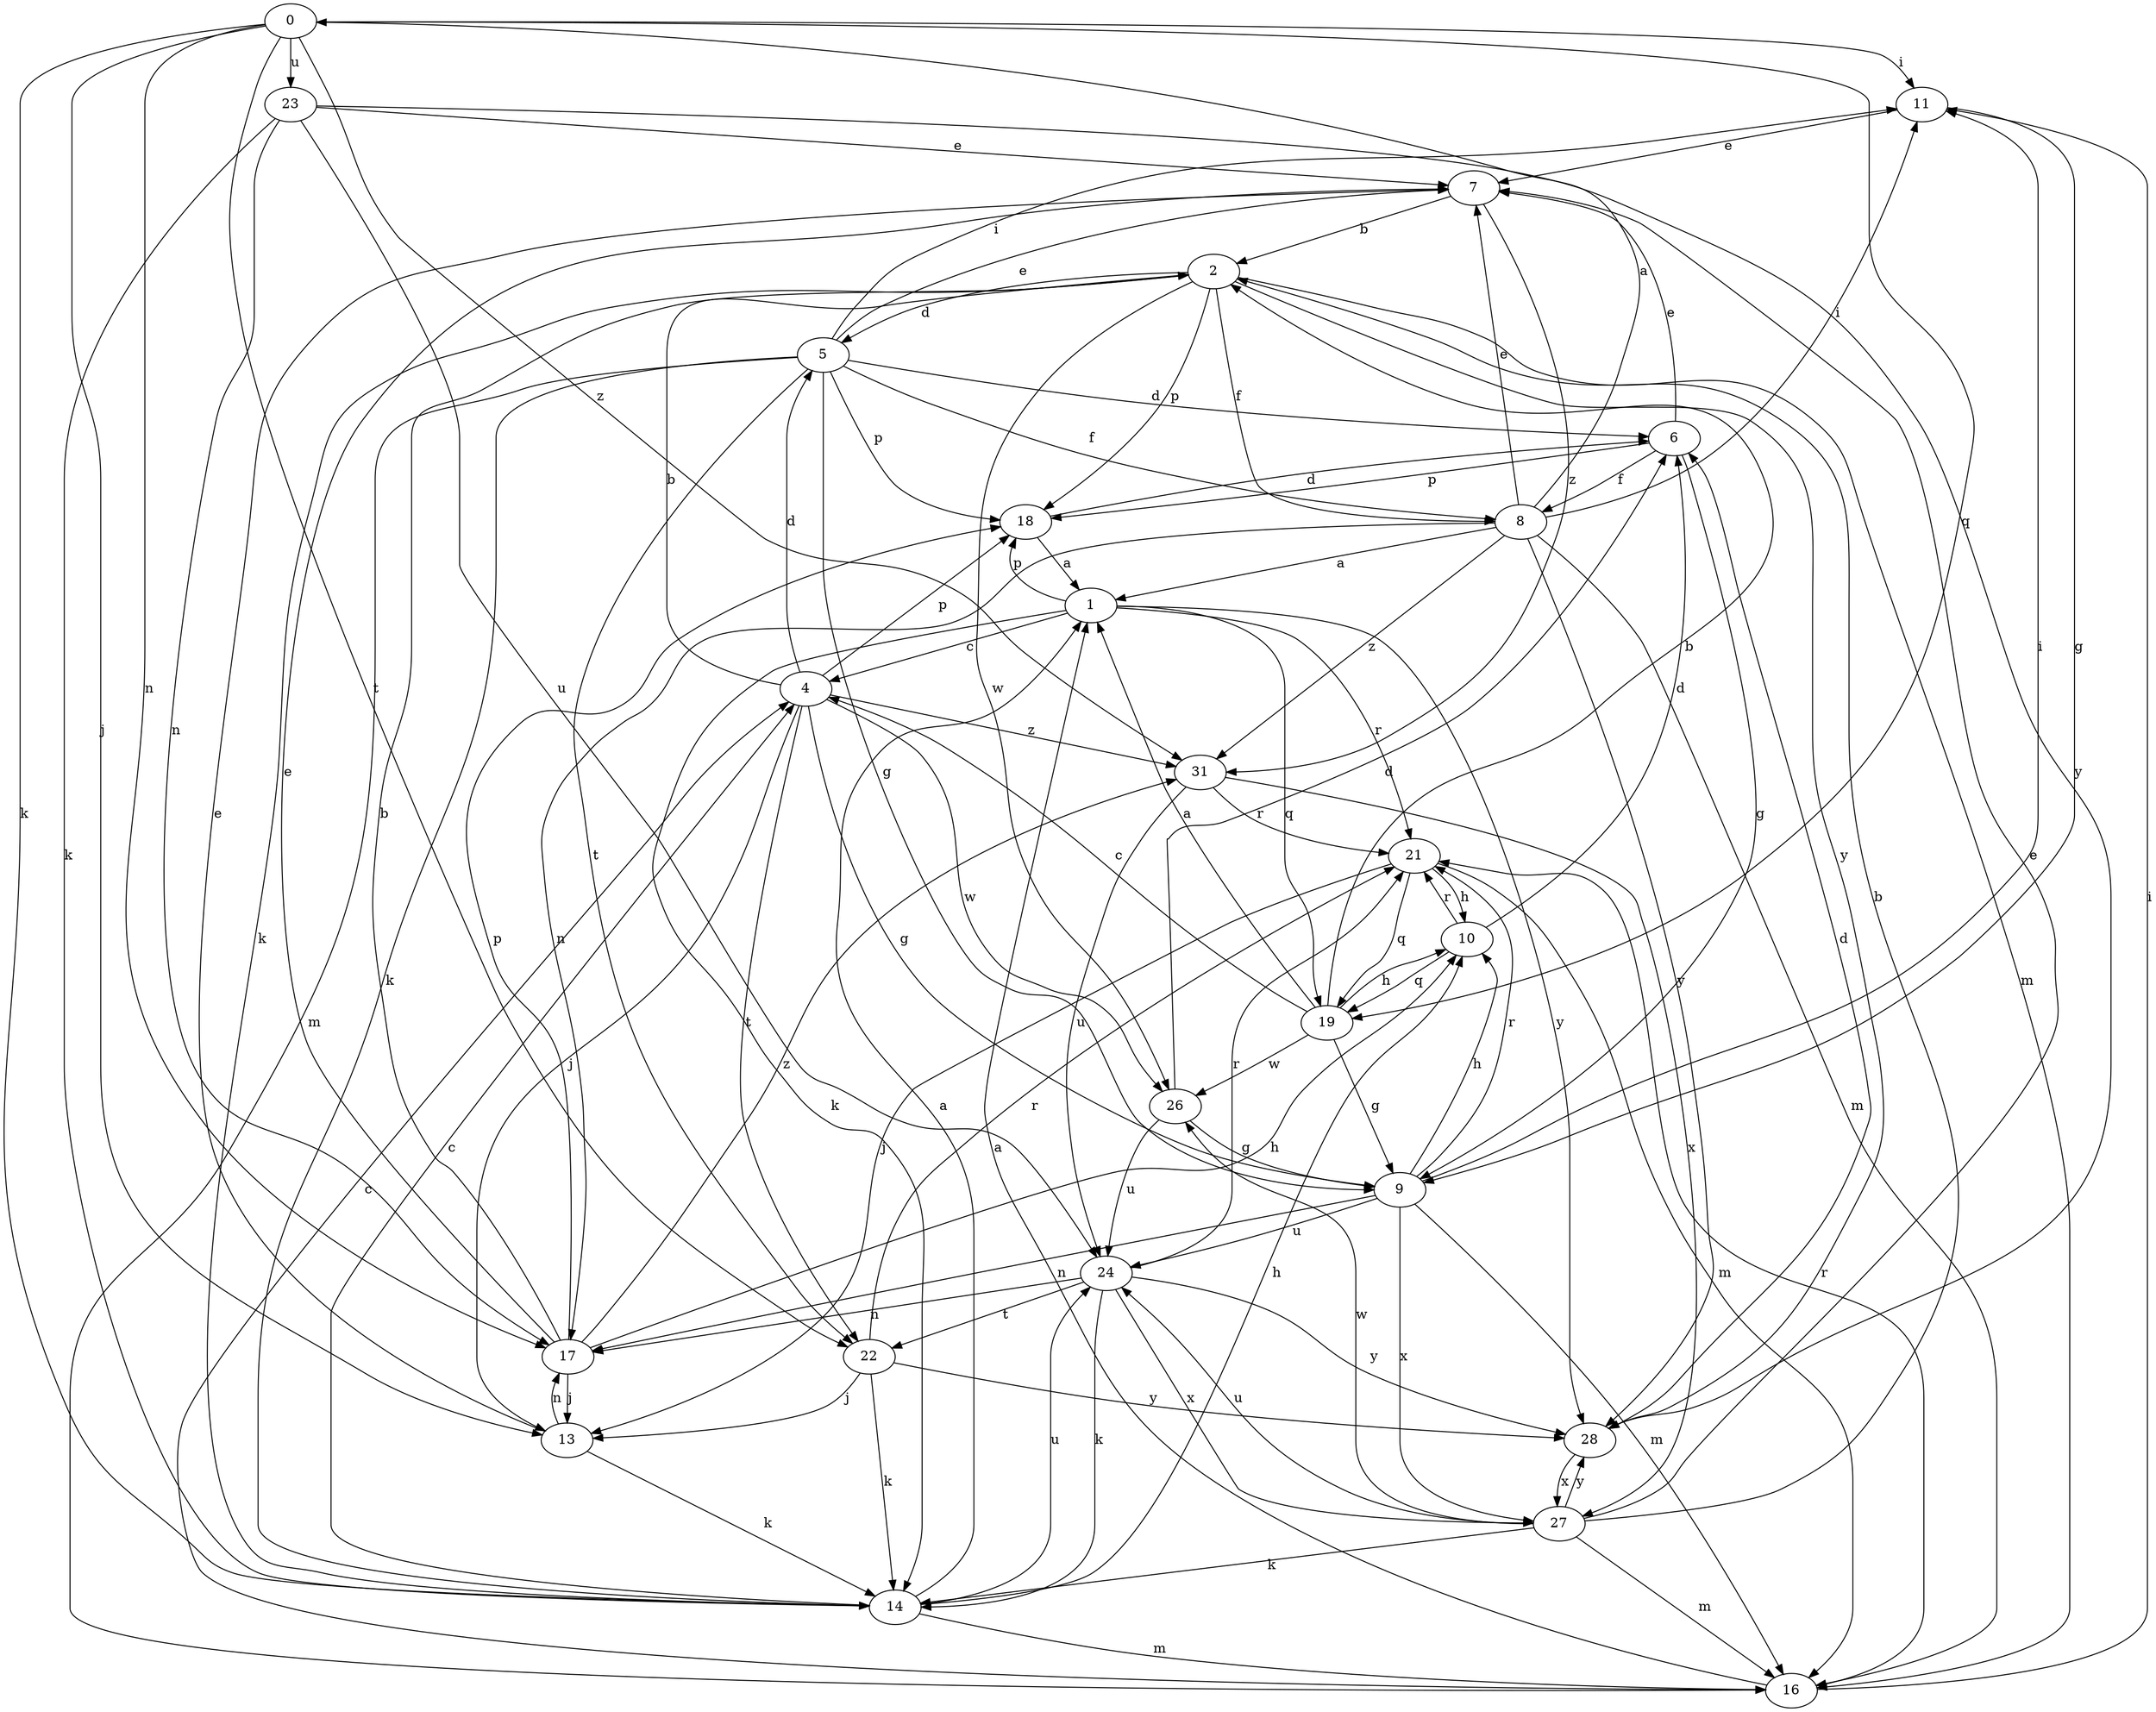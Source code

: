 strict digraph  {
0;
1;
2;
4;
5;
6;
7;
8;
9;
10;
11;
13;
14;
16;
17;
18;
19;
21;
22;
23;
24;
26;
27;
28;
31;
0 -> 11  [label=i];
0 -> 13  [label=j];
0 -> 14  [label=k];
0 -> 17  [label=n];
0 -> 19  [label=q];
0 -> 22  [label=t];
0 -> 23  [label=u];
0 -> 31  [label=z];
1 -> 4  [label=c];
1 -> 14  [label=k];
1 -> 18  [label=p];
1 -> 19  [label=q];
1 -> 21  [label=r];
1 -> 28  [label=y];
2 -> 5  [label=d];
2 -> 8  [label=f];
2 -> 14  [label=k];
2 -> 16  [label=m];
2 -> 18  [label=p];
2 -> 26  [label=w];
2 -> 28  [label=y];
4 -> 2  [label=b];
4 -> 5  [label=d];
4 -> 9  [label=g];
4 -> 13  [label=j];
4 -> 18  [label=p];
4 -> 22  [label=t];
4 -> 26  [label=w];
4 -> 31  [label=z];
5 -> 6  [label=d];
5 -> 7  [label=e];
5 -> 8  [label=f];
5 -> 9  [label=g];
5 -> 11  [label=i];
5 -> 14  [label=k];
5 -> 16  [label=m];
5 -> 18  [label=p];
5 -> 22  [label=t];
6 -> 7  [label=e];
6 -> 8  [label=f];
6 -> 9  [label=g];
6 -> 18  [label=p];
7 -> 2  [label=b];
7 -> 31  [label=z];
8 -> 0  [label=a];
8 -> 1  [label=a];
8 -> 7  [label=e];
8 -> 11  [label=i];
8 -> 16  [label=m];
8 -> 17  [label=n];
8 -> 28  [label=y];
8 -> 31  [label=z];
9 -> 10  [label=h];
9 -> 11  [label=i];
9 -> 16  [label=m];
9 -> 17  [label=n];
9 -> 21  [label=r];
9 -> 24  [label=u];
9 -> 27  [label=x];
10 -> 6  [label=d];
10 -> 19  [label=q];
10 -> 21  [label=r];
11 -> 7  [label=e];
11 -> 9  [label=g];
13 -> 7  [label=e];
13 -> 14  [label=k];
13 -> 17  [label=n];
14 -> 1  [label=a];
14 -> 4  [label=c];
14 -> 10  [label=h];
14 -> 16  [label=m];
14 -> 24  [label=u];
16 -> 1  [label=a];
16 -> 4  [label=c];
16 -> 11  [label=i];
16 -> 21  [label=r];
17 -> 2  [label=b];
17 -> 7  [label=e];
17 -> 10  [label=h];
17 -> 13  [label=j];
17 -> 18  [label=p];
17 -> 31  [label=z];
18 -> 1  [label=a];
18 -> 6  [label=d];
19 -> 1  [label=a];
19 -> 2  [label=b];
19 -> 4  [label=c];
19 -> 9  [label=g];
19 -> 10  [label=h];
19 -> 26  [label=w];
21 -> 10  [label=h];
21 -> 13  [label=j];
21 -> 16  [label=m];
21 -> 19  [label=q];
22 -> 13  [label=j];
22 -> 14  [label=k];
22 -> 21  [label=r];
22 -> 28  [label=y];
23 -> 7  [label=e];
23 -> 14  [label=k];
23 -> 17  [label=n];
23 -> 24  [label=u];
23 -> 28  [label=y];
24 -> 14  [label=k];
24 -> 17  [label=n];
24 -> 21  [label=r];
24 -> 22  [label=t];
24 -> 27  [label=x];
24 -> 28  [label=y];
26 -> 6  [label=d];
26 -> 9  [label=g];
26 -> 24  [label=u];
27 -> 2  [label=b];
27 -> 7  [label=e];
27 -> 14  [label=k];
27 -> 16  [label=m];
27 -> 24  [label=u];
27 -> 26  [label=w];
27 -> 28  [label=y];
28 -> 6  [label=d];
28 -> 27  [label=x];
31 -> 21  [label=r];
31 -> 24  [label=u];
31 -> 27  [label=x];
}

